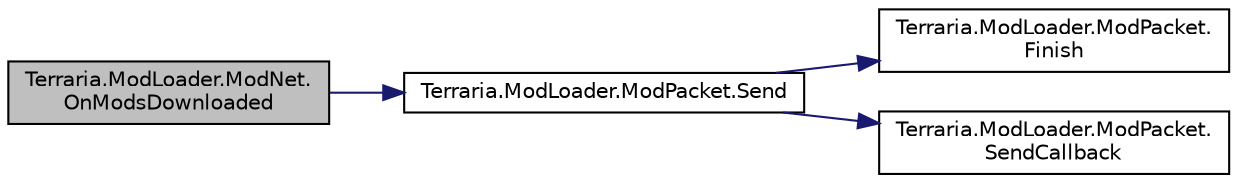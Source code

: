 digraph "Terraria.ModLoader.ModNet.OnModsDownloaded"
{
 // LATEX_PDF_SIZE
  edge [fontname="Helvetica",fontsize="10",labelfontname="Helvetica",labelfontsize="10"];
  node [fontname="Helvetica",fontsize="10",shape=record];
  rankdir="LR";
  Node1 [label="Terraria.ModLoader.ModNet.\lOnModsDownloaded",height=0.2,width=0.4,color="black", fillcolor="grey75", style="filled", fontcolor="black",tooltip=" "];
  Node1 -> Node2 [color="midnightblue",fontsize="10",style="solid",fontname="Helvetica"];
  Node2 [label="Terraria.ModLoader.ModPacket.Send",height=0.2,width=0.4,color="black", fillcolor="white", style="filled",URL="$class_terraria_1_1_mod_loader_1_1_mod_packet.html#aaab37d44953c394019f0353398bebd9b",tooltip="Sends all the information you've written between client and server. If the toClient parameter is non-..."];
  Node2 -> Node3 [color="midnightblue",fontsize="10",style="solid",fontname="Helvetica"];
  Node3 [label="Terraria.ModLoader.ModPacket.\lFinish",height=0.2,width=0.4,color="black", fillcolor="white", style="filled",URL="$class_terraria_1_1_mod_loader_1_1_mod_packet.html#a84bd87fba12532acbbc22aa4e7ebe996",tooltip=" "];
  Node2 -> Node4 [color="midnightblue",fontsize="10",style="solid",fontname="Helvetica"];
  Node4 [label="Terraria.ModLoader.ModPacket.\lSendCallback",height=0.2,width=0.4,color="black", fillcolor="white", style="filled",URL="$class_terraria_1_1_mod_loader_1_1_mod_packet.html#ad7c15183edf51ee76798c5b751545b65",tooltip=" "];
}
